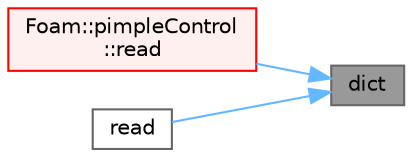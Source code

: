 digraph "dict"
{
 // LATEX_PDF_SIZE
  bgcolor="transparent";
  edge [fontname=Helvetica,fontsize=10,labelfontname=Helvetica,labelfontsize=10];
  node [fontname=Helvetica,fontsize=10,shape=box,height=0.2,width=0.4];
  rankdir="RL";
  Node1 [id="Node000001",label="dict",height=0.2,width=0.4,color="gray40", fillcolor="grey60", style="filled", fontcolor="black",tooltip=" "];
  Node1 -> Node2 [id="edge1_Node000001_Node000002",dir="back",color="steelblue1",style="solid",tooltip=" "];
  Node2 [id="Node000002",label="Foam::pimpleControl\l::read",height=0.2,width=0.4,color="red", fillcolor="#FFF0F0", style="filled",URL="$classFoam_1_1pimpleControl.html#af816873151ddb0126e98bb2f914d8ed5",tooltip=" "];
  Node1 -> Node4 [id="edge2_Node000001_Node000004",dir="back",color="steelblue1",style="solid",tooltip=" "];
  Node4 [id="Node000004",label="read",height=0.2,width=0.4,color="grey40", fillcolor="white", style="filled",URL="$classFoam_1_1solutionControl.html#a8b0c1962c604c31e7f43a16d6bc7a8bd",tooltip=" "];
}

